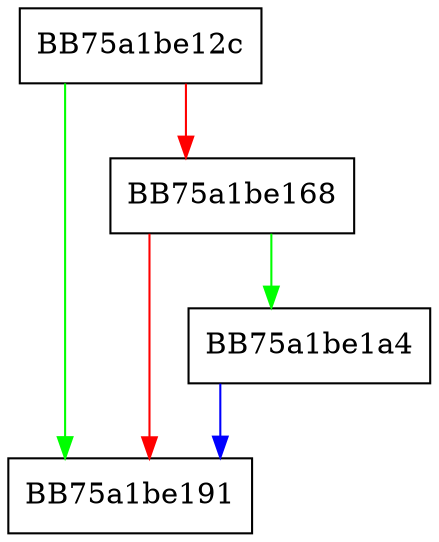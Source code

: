 digraph scan_alg_SHA {
  node [shape="box"];
  graph [splines=ortho];
  BB75a1be12c -> BB75a1be191 [color="green"];
  BB75a1be12c -> BB75a1be168 [color="red"];
  BB75a1be168 -> BB75a1be1a4 [color="green"];
  BB75a1be168 -> BB75a1be191 [color="red"];
  BB75a1be1a4 -> BB75a1be191 [color="blue"];
}